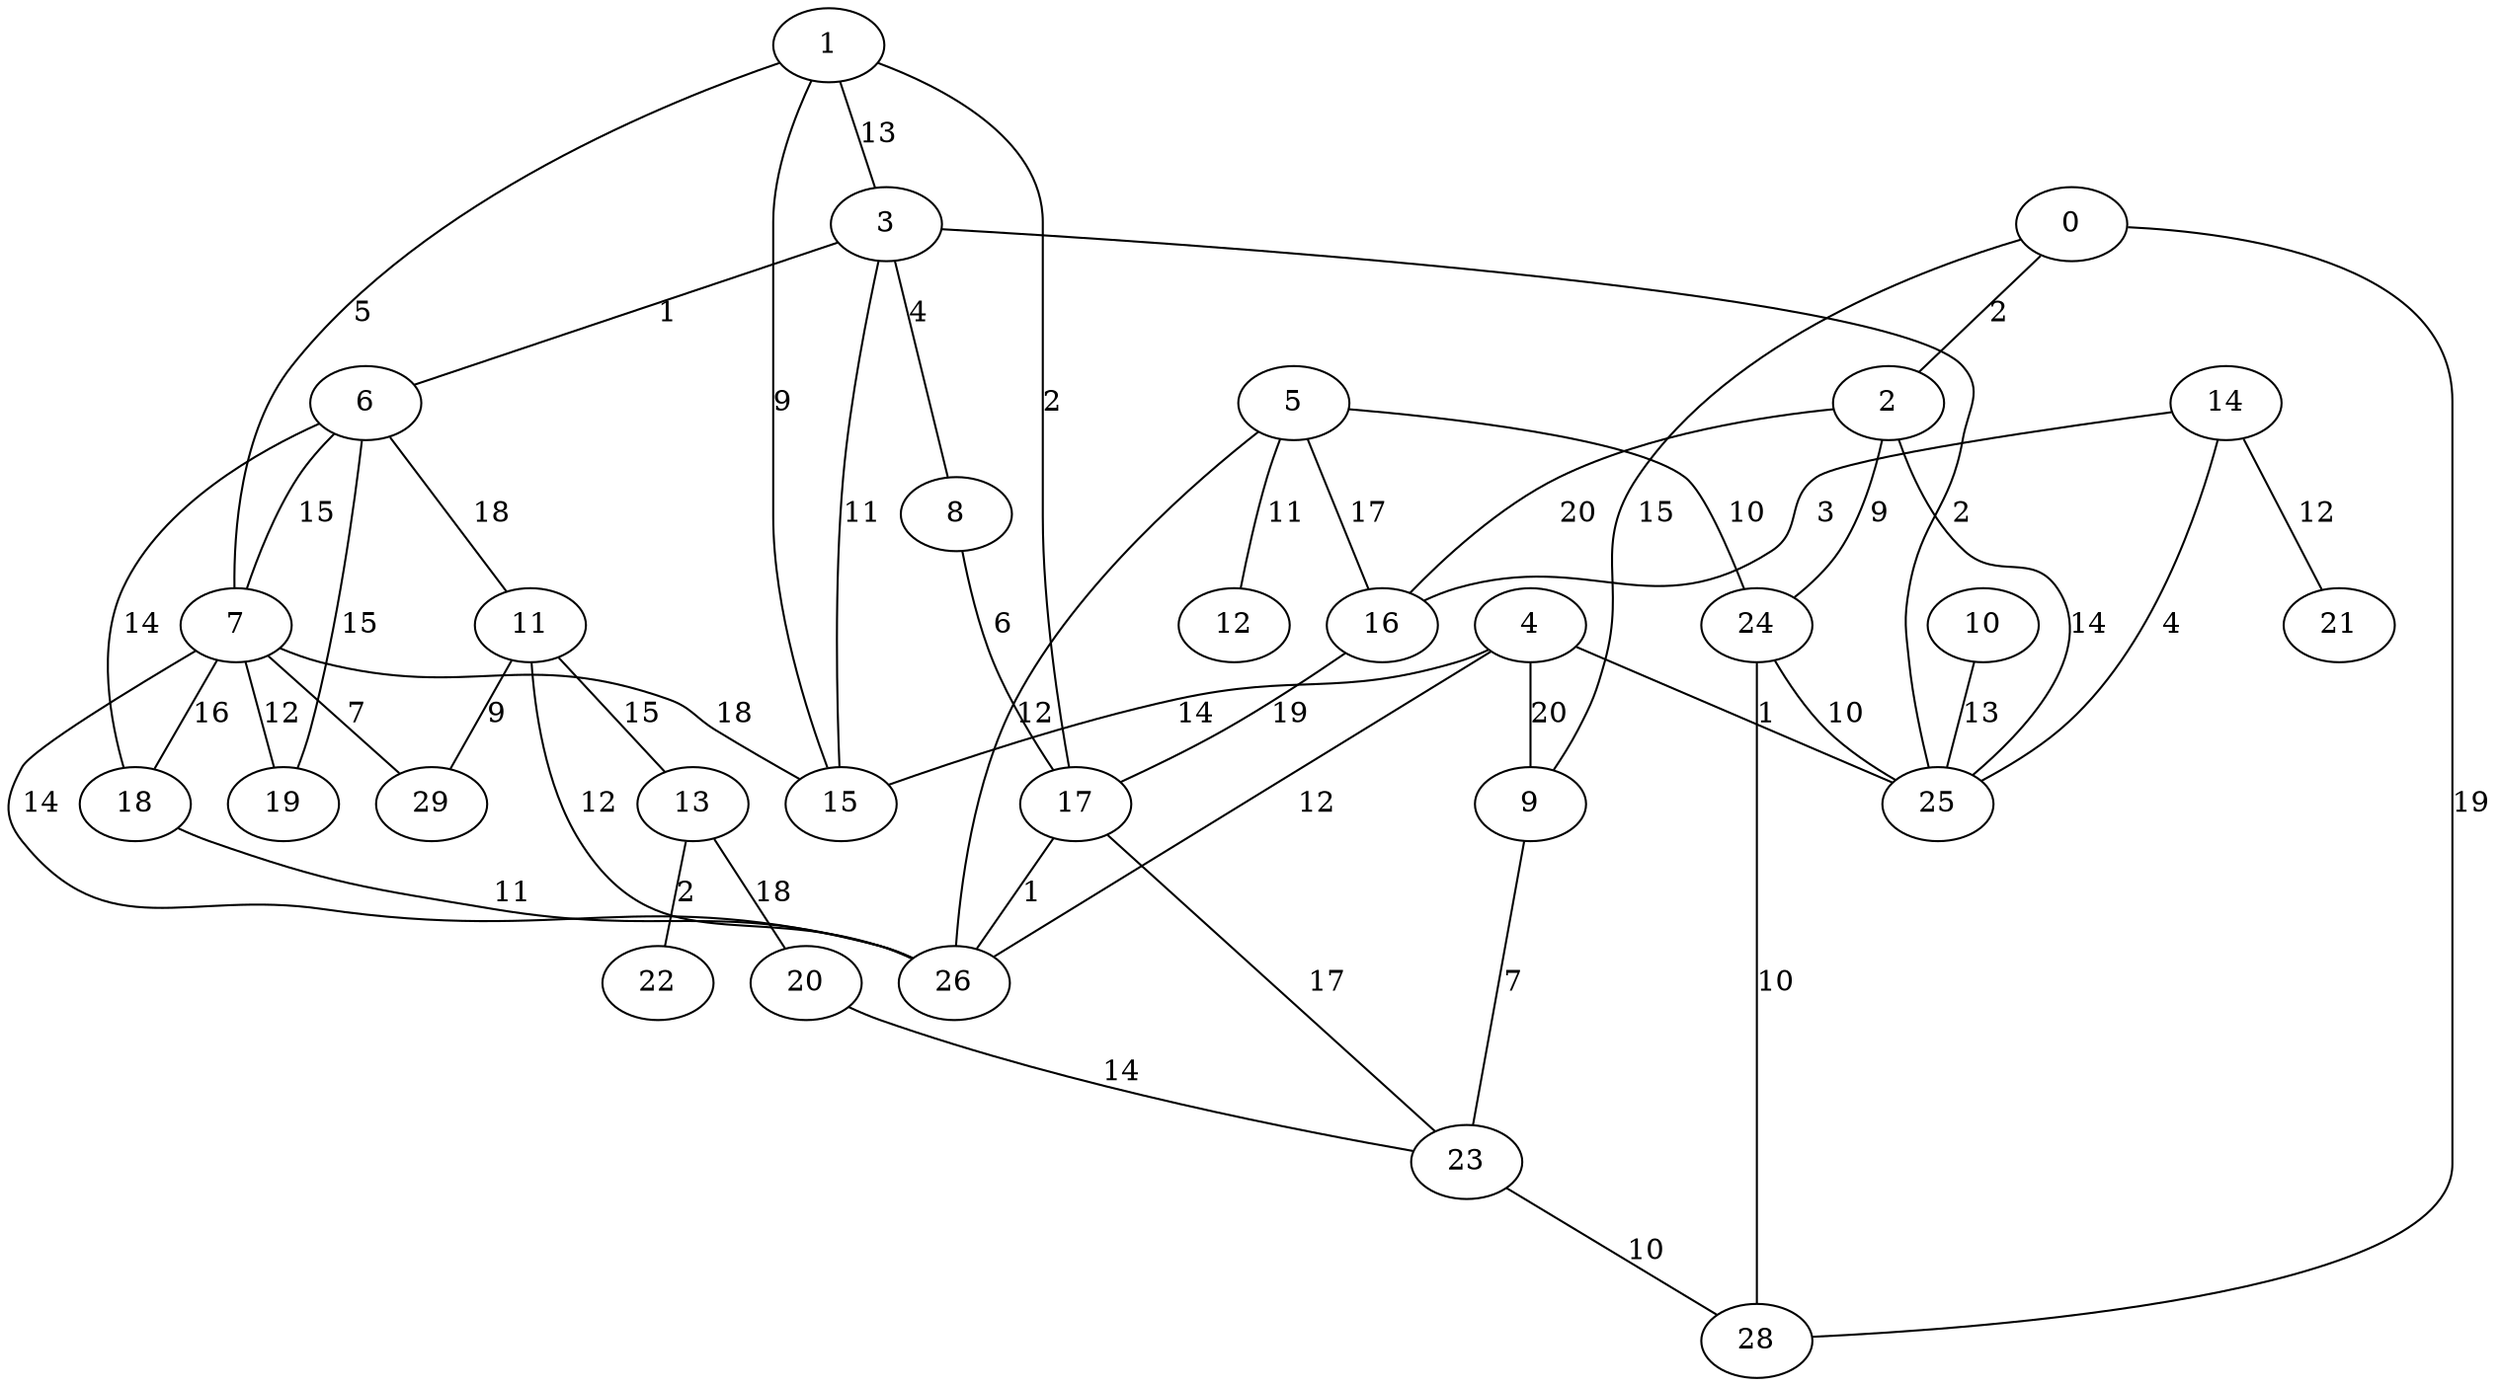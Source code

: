 graph G {
    "4" -- "26" [label="12"];
    "10" -- "25" [label="13"];
    "5" -- "12" [label="11"];
    "7" -- "29" [label="7"];
    "8" -- "17" [label="6"];
    "7" -- "15" [label="18"];
    "20" -- "23" [label="14"];
    "16" -- "17" [label="19"];
    "1" -- "15" [label="9"];
    "7" -- "18" [label="16"];
    "6" -- "7" [label="15"];
    "11" -- "26" [label="12"];
    "9" -- "23" [label="7"];
    "1" -- "17" [label="2"];
    "5" -- "24" [label="10"];
    "7" -- "26" [label="14"];
    "13" -- "20" [label="18"];
    "11" -- "13" [label="15"];
    "3" -- "15" [label="11"];
    "18" -- "26" [label="11"];
    "4" -- "15" [label="14"];
    "3" -- "8" [label="4"];
    "11" -- "29" [label="9"];
    "3" -- "6" [label="1"];
    "4" -- "25" [label="1"];
    "0" -- "28" [label="19"];
    "2" -- "24" [label="9"];
    "6" -- "18" [label="14"];
    "3" -- "25" [label="2"];
    "6" -- "19" [label="15"];
    "17" -- "23" [label="17"];
    "4" -- "9" [label="20"];
    "7" -- "19" [label="12"];
    "14" -- "25" [label="4"];
    "14" -- "21" [label="12"];
    "2" -- "16" [label="20"];
    "23" -- "28" [label="10"];
    "24" -- "25" [label="10"];
    "2" -- "25" [label="14"];
    "1" -- "3" [label="13"];
    "1" -- "7" [label="5"];
    "6" -- "11" [label="18"];
    "0" -- "9" [label="15"];
    "24" -- "28" [label="10"];
    "5" -- "16" [label="17"];
    "0" -- "2" [label="2"];
    "5" -- "26" [label="12"];
    "14" -- "16" [label="3"];
    "17" -- "26" [label="1"];
    "13" -- "22" [label="2"];
}
